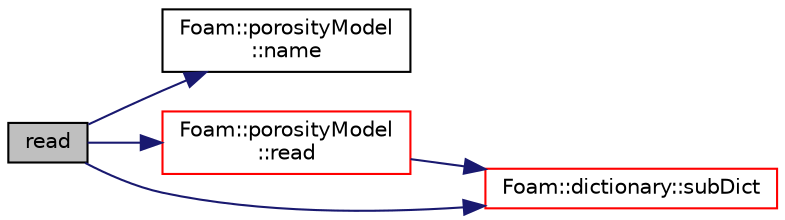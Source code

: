digraph "read"
{
  bgcolor="transparent";
  edge [fontname="Helvetica",fontsize="10",labelfontname="Helvetica",labelfontsize="10"];
  node [fontname="Helvetica",fontsize="10",shape=record];
  rankdir="LR";
  Node1 [label="read",height=0.2,width=0.4,color="black", fillcolor="grey75", style="filled", fontcolor="black"];
  Node1 -> Node2 [color="midnightblue",fontsize="10",style="solid",fontname="Helvetica"];
  Node2 [label="Foam::porosityModel\l::name",height=0.2,width=0.4,color="black",URL="$a01928.html#a6d60057c26042eaf7fa1b3b6fb07b582",tooltip="Return const access to the porosity model name. "];
  Node1 -> Node3 [color="midnightblue",fontsize="10",style="solid",fontname="Helvetica"];
  Node3 [label="Foam::porosityModel\l::read",height=0.2,width=0.4,color="red",URL="$a01928.html#a6ce0c64db98eb6144d363dbfc86104eb",tooltip="Read porosity dictionary. "];
  Node3 -> Node4 [color="midnightblue",fontsize="10",style="solid",fontname="Helvetica"];
  Node4 [label="Foam::dictionary::subDict",height=0.2,width=0.4,color="red",URL="$a00518.html#a42a549aa3e2c88399585b6462f6dbeb3",tooltip="Find and return a sub-dictionary. "];
  Node1 -> Node4 [color="midnightblue",fontsize="10",style="solid",fontname="Helvetica"];
}

